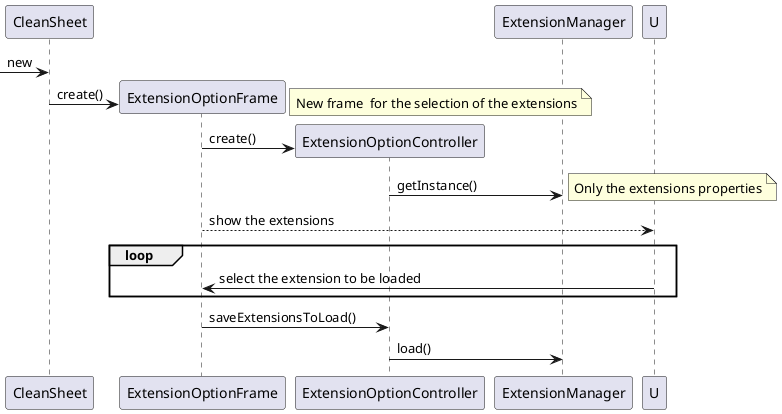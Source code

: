 @startuml auto_description_extensions_design1.png
    participant CleanSheet as CS
    participant ExtensionOptionFrame as EOF 
    participant ExtensionOptionController as EOC
    participant ExtensionManager as EM

create CS
    -> CS : new
create EOF
    CS -> EOF : create()
note right : New frame  for the selection of the extensions
create EOC
    EOF -> EOC : create()
    EOC -> EM : getInstance()
note right : Only the extensions properties
    U <-- EOF : show the extensions
loop
    U -> EOF : select the extension to be loaded
end loop
    EOF -> EOC : saveExtensionsToLoad()
    EOC -> EM : load()

    
    


@enduml
